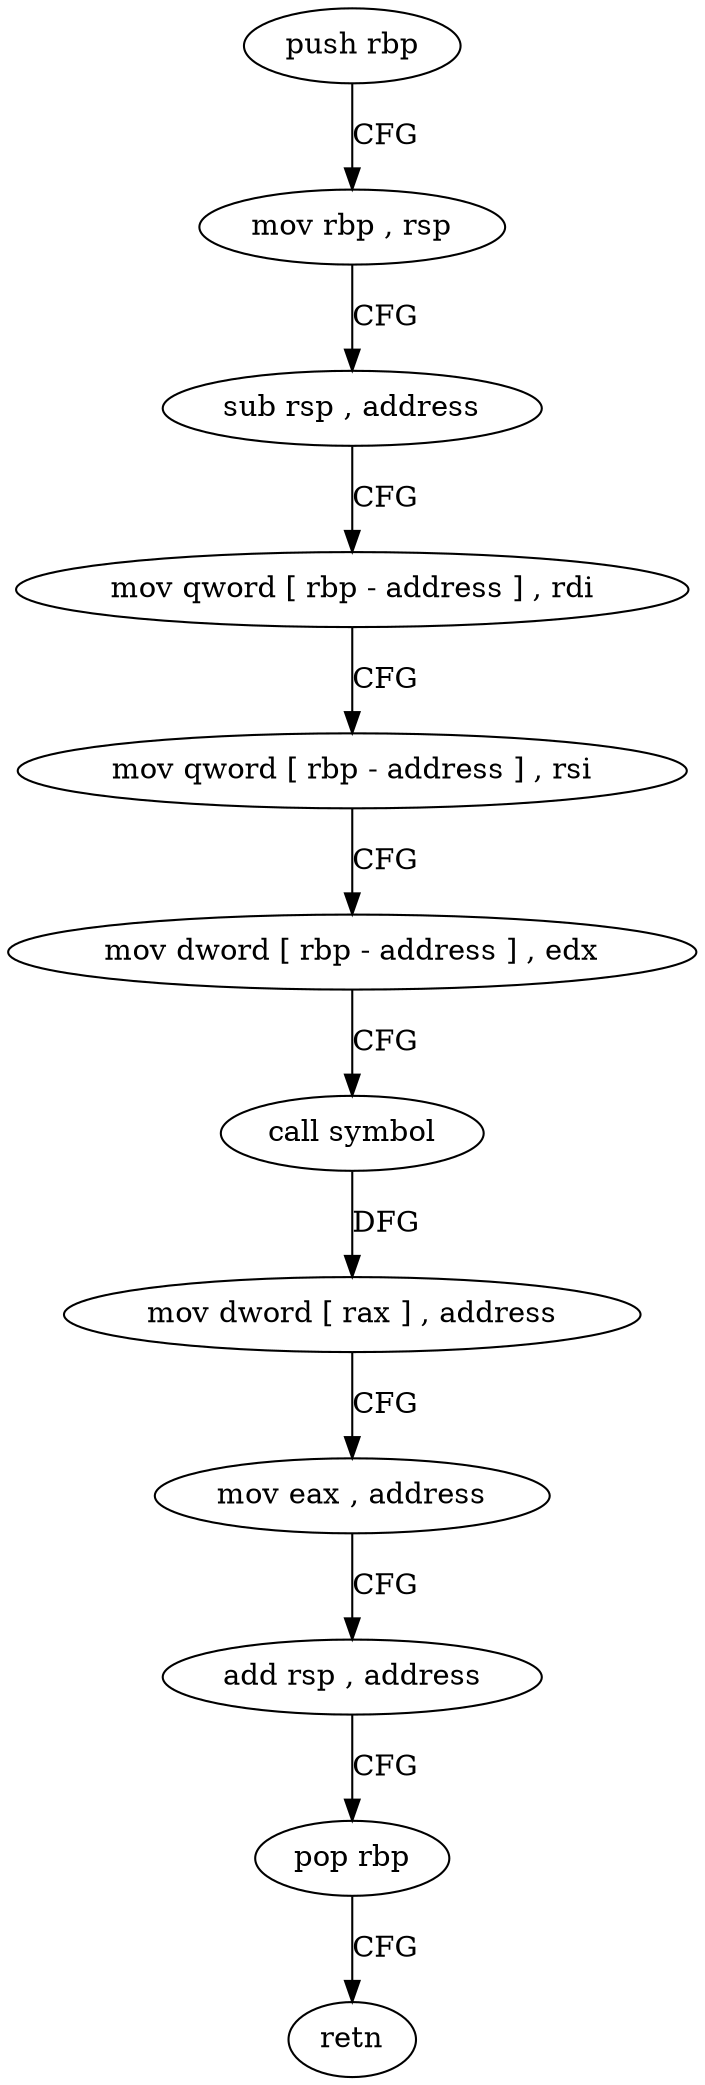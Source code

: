 digraph "func" {
"4215376" [label = "push rbp" ]
"4215377" [label = "mov rbp , rsp" ]
"4215380" [label = "sub rsp , address" ]
"4215384" [label = "mov qword [ rbp - address ] , rdi" ]
"4215388" [label = "mov qword [ rbp - address ] , rsi" ]
"4215392" [label = "mov dword [ rbp - address ] , edx" ]
"4215395" [label = "call symbol" ]
"4215400" [label = "mov dword [ rax ] , address" ]
"4215406" [label = "mov eax , address" ]
"4215411" [label = "add rsp , address" ]
"4215415" [label = "pop rbp" ]
"4215416" [label = "retn" ]
"4215376" -> "4215377" [ label = "CFG" ]
"4215377" -> "4215380" [ label = "CFG" ]
"4215380" -> "4215384" [ label = "CFG" ]
"4215384" -> "4215388" [ label = "CFG" ]
"4215388" -> "4215392" [ label = "CFG" ]
"4215392" -> "4215395" [ label = "CFG" ]
"4215395" -> "4215400" [ label = "DFG" ]
"4215400" -> "4215406" [ label = "CFG" ]
"4215406" -> "4215411" [ label = "CFG" ]
"4215411" -> "4215415" [ label = "CFG" ]
"4215415" -> "4215416" [ label = "CFG" ]
}
